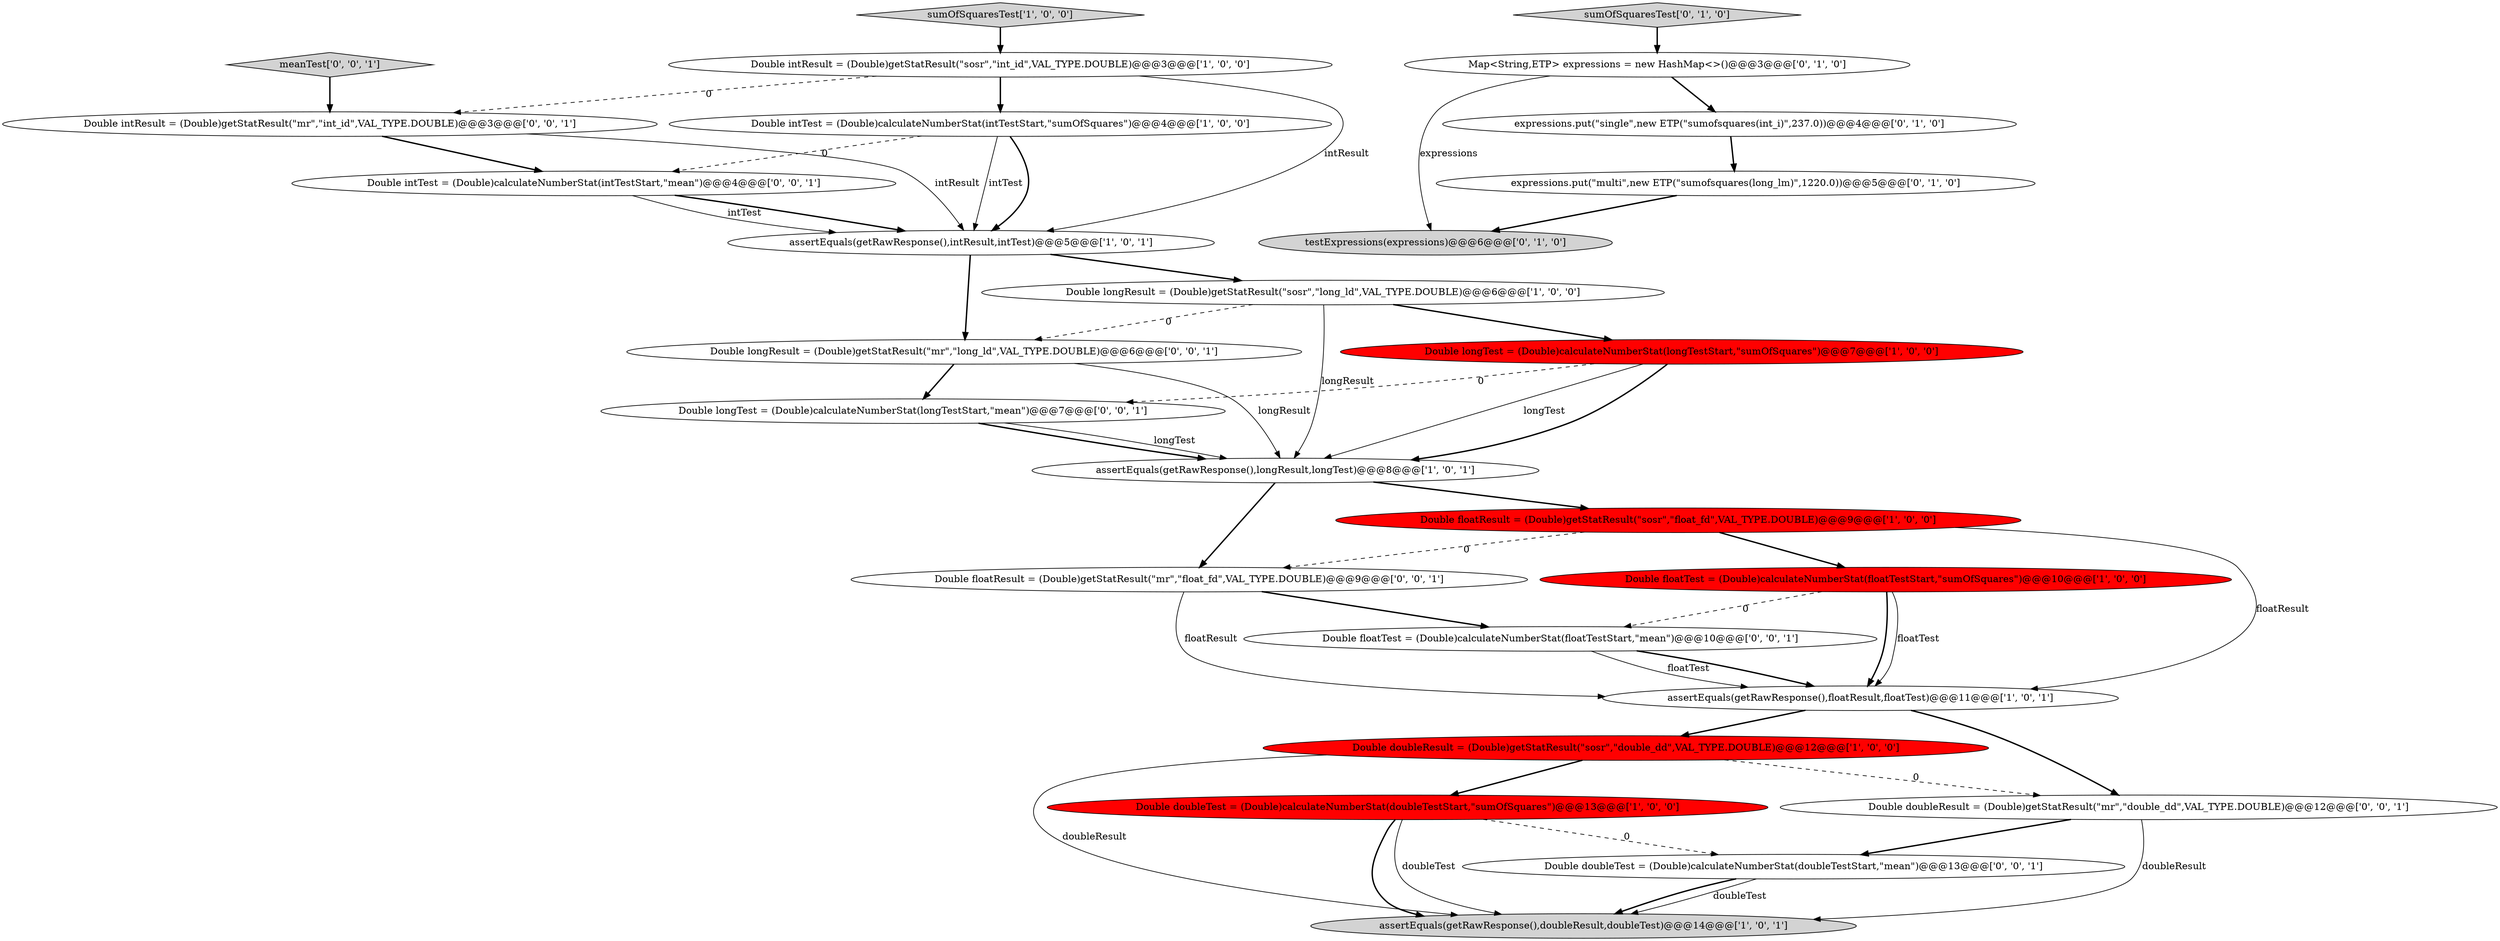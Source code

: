 digraph {
20 [style = filled, label = "Double longResult = (Double)getStatResult(\"mr\",\"long_ld\",VAL_TYPE.DOUBLE)@@@6@@@['0', '0', '1']", fillcolor = white, shape = ellipse image = "AAA0AAABBB3BBB"];
2 [style = filled, label = "Double intResult = (Double)getStatResult(\"sosr\",\"int_id\",VAL_TYPE.DOUBLE)@@@3@@@['1', '0', '0']", fillcolor = white, shape = ellipse image = "AAA0AAABBB1BBB"];
7 [style = filled, label = "assertEquals(getRawResponse(),doubleResult,doubleTest)@@@14@@@['1', '0', '1']", fillcolor = lightgray, shape = ellipse image = "AAA0AAABBB1BBB"];
12 [style = filled, label = "Double floatTest = (Double)calculateNumberStat(floatTestStart,\"sumOfSquares\")@@@10@@@['1', '0', '0']", fillcolor = red, shape = ellipse image = "AAA1AAABBB1BBB"];
19 [style = filled, label = "Double intTest = (Double)calculateNumberStat(intTestStart,\"mean\")@@@4@@@['0', '0', '1']", fillcolor = white, shape = ellipse image = "AAA0AAABBB3BBB"];
9 [style = filled, label = "Double intTest = (Double)calculateNumberStat(intTestStart,\"sumOfSquares\")@@@4@@@['1', '0', '0']", fillcolor = white, shape = ellipse image = "AAA0AAABBB1BBB"];
4 [style = filled, label = "assertEquals(getRawResponse(),intResult,intTest)@@@5@@@['1', '0', '1']", fillcolor = white, shape = ellipse image = "AAA0AAABBB1BBB"];
22 [style = filled, label = "Double floatResult = (Double)getStatResult(\"mr\",\"float_fd\",VAL_TYPE.DOUBLE)@@@9@@@['0', '0', '1']", fillcolor = white, shape = ellipse image = "AAA0AAABBB3BBB"];
11 [style = filled, label = "sumOfSquaresTest['1', '0', '0']", fillcolor = lightgray, shape = diamond image = "AAA0AAABBB1BBB"];
5 [style = filled, label = "assertEquals(getRawResponse(),floatResult,floatTest)@@@11@@@['1', '0', '1']", fillcolor = white, shape = ellipse image = "AAA0AAABBB1BBB"];
15 [style = filled, label = "testExpressions(expressions)@@@6@@@['0', '1', '0']", fillcolor = lightgray, shape = ellipse image = "AAA0AAABBB2BBB"];
26 [style = filled, label = "Double doubleTest = (Double)calculateNumberStat(doubleTestStart,\"mean\")@@@13@@@['0', '0', '1']", fillcolor = white, shape = ellipse image = "AAA0AAABBB3BBB"];
3 [style = filled, label = "Double doubleResult = (Double)getStatResult(\"sosr\",\"double_dd\",VAL_TYPE.DOUBLE)@@@12@@@['1', '0', '0']", fillcolor = red, shape = ellipse image = "AAA1AAABBB1BBB"];
0 [style = filled, label = "Double longResult = (Double)getStatResult(\"sosr\",\"long_ld\",VAL_TYPE.DOUBLE)@@@6@@@['1', '0', '0']", fillcolor = white, shape = ellipse image = "AAA0AAABBB1BBB"];
18 [style = filled, label = "Double intResult = (Double)getStatResult(\"mr\",\"int_id\",VAL_TYPE.DOUBLE)@@@3@@@['0', '0', '1']", fillcolor = white, shape = ellipse image = "AAA0AAABBB3BBB"];
23 [style = filled, label = "Double longTest = (Double)calculateNumberStat(longTestStart,\"mean\")@@@7@@@['0', '0', '1']", fillcolor = white, shape = ellipse image = "AAA0AAABBB3BBB"];
13 [style = filled, label = "sumOfSquaresTest['0', '1', '0']", fillcolor = lightgray, shape = diamond image = "AAA0AAABBB2BBB"];
25 [style = filled, label = "Double floatTest = (Double)calculateNumberStat(floatTestStart,\"mean\")@@@10@@@['0', '0', '1']", fillcolor = white, shape = ellipse image = "AAA0AAABBB3BBB"];
6 [style = filled, label = "Double doubleTest = (Double)calculateNumberStat(doubleTestStart,\"sumOfSquares\")@@@13@@@['1', '0', '0']", fillcolor = red, shape = ellipse image = "AAA1AAABBB1BBB"];
8 [style = filled, label = "assertEquals(getRawResponse(),longResult,longTest)@@@8@@@['1', '0', '1']", fillcolor = white, shape = ellipse image = "AAA0AAABBB1BBB"];
14 [style = filled, label = "expressions.put(\"multi\",new ETP(\"sumofsquares(long_lm)\",1220.0))@@@5@@@['0', '1', '0']", fillcolor = white, shape = ellipse image = "AAA0AAABBB2BBB"];
21 [style = filled, label = "Double doubleResult = (Double)getStatResult(\"mr\",\"double_dd\",VAL_TYPE.DOUBLE)@@@12@@@['0', '0', '1']", fillcolor = white, shape = ellipse image = "AAA0AAABBB3BBB"];
24 [style = filled, label = "meanTest['0', '0', '1']", fillcolor = lightgray, shape = diamond image = "AAA0AAABBB3BBB"];
1 [style = filled, label = "Double floatResult = (Double)getStatResult(\"sosr\",\"float_fd\",VAL_TYPE.DOUBLE)@@@9@@@['1', '0', '0']", fillcolor = red, shape = ellipse image = "AAA1AAABBB1BBB"];
17 [style = filled, label = "expressions.put(\"single\",new ETP(\"sumofsquares(int_i)\",237.0))@@@4@@@['0', '1', '0']", fillcolor = white, shape = ellipse image = "AAA0AAABBB2BBB"];
10 [style = filled, label = "Double longTest = (Double)calculateNumberStat(longTestStart,\"sumOfSquares\")@@@7@@@['1', '0', '0']", fillcolor = red, shape = ellipse image = "AAA1AAABBB1BBB"];
16 [style = filled, label = "Map<String,ETP> expressions = new HashMap<>()@@@3@@@['0', '1', '0']", fillcolor = white, shape = ellipse image = "AAA0AAABBB2BBB"];
5->3 [style = bold, label=""];
22->25 [style = bold, label=""];
9->4 [style = solid, label="intTest"];
12->5 [style = bold, label=""];
26->7 [style = bold, label=""];
10->8 [style = solid, label="longTest"];
3->7 [style = solid, label="doubleResult"];
3->21 [style = dashed, label="0"];
12->5 [style = solid, label="floatTest"];
9->4 [style = bold, label=""];
22->5 [style = solid, label="floatResult"];
18->19 [style = bold, label=""];
0->8 [style = solid, label="longResult"];
3->6 [style = bold, label=""];
2->9 [style = bold, label=""];
16->17 [style = bold, label=""];
25->5 [style = solid, label="floatTest"];
23->8 [style = bold, label=""];
20->8 [style = solid, label="longResult"];
0->20 [style = dashed, label="0"];
24->18 [style = bold, label=""];
13->16 [style = bold, label=""];
11->2 [style = bold, label=""];
1->22 [style = dashed, label="0"];
4->0 [style = bold, label=""];
8->22 [style = bold, label=""];
9->19 [style = dashed, label="0"];
8->1 [style = bold, label=""];
5->21 [style = bold, label=""];
2->4 [style = solid, label="intResult"];
21->26 [style = bold, label=""];
0->10 [style = bold, label=""];
12->25 [style = dashed, label="0"];
20->23 [style = bold, label=""];
10->8 [style = bold, label=""];
17->14 [style = bold, label=""];
19->4 [style = solid, label="intTest"];
6->26 [style = dashed, label="0"];
16->15 [style = solid, label="expressions"];
23->8 [style = solid, label="longTest"];
4->20 [style = bold, label=""];
1->12 [style = bold, label=""];
2->18 [style = dashed, label="0"];
25->5 [style = bold, label=""];
14->15 [style = bold, label=""];
19->4 [style = bold, label=""];
18->4 [style = solid, label="intResult"];
6->7 [style = bold, label=""];
21->7 [style = solid, label="doubleResult"];
10->23 [style = dashed, label="0"];
6->7 [style = solid, label="doubleTest"];
26->7 [style = solid, label="doubleTest"];
1->5 [style = solid, label="floatResult"];
}
